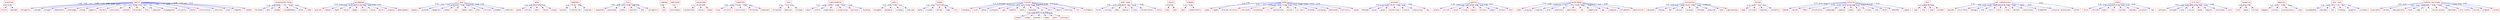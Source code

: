 strict digraph  {
	preserved	 [color=red,
		fontname=courier,
		shape=box];
	future	 [color=red,
		fontname=courier,
		shape=box];
	preserved -> future	 [color=blue,
		xlabel=0.03];
	boarded	 [color=red,
		fontname=courier,
		shape=box];
	preserved -> boarded	 [color=blue,
		xlabel=0.22];
	reality	 [color=red,
		fontname=courier,
		shape=box];
	diligently	 [color=red,
		fontname=courier,
		shape=box];
	reality -> diligently	 [color=blue,
		xlabel=0.08];
	supreme	 [color=red,
		fontname=courier,
		shape=box];
	reality -> supreme	 [color=blue,
		xlabel=0.08];
	brought	 [color=red,
		fontname=courier,
		shape=box];
	reality -> brought	 [color=blue,
		xlabel=0.1];
	meditation	 [color=red,
		fontname=courier,
		shape=box];
	reality -> meditation	 [color=blue,
		xlabel=0.08];
	knowledge	 [color=red,
		fontname=courier,
		shape=box];
	reality -> knowledge	 [color=blue,
		xlabel=0.31];
	things	 [color=red,
		fontname=courier,
		shape=box];
	reality -> things	 [color=blue,
		xlabel=0.08];
	eagerly	 [color=red,
		fontname=courier,
		shape=box];
	reality -> eagerly	 [color=blue,
		xlabel=0.08];
	forward	 [color=red,
		fontname=courier,
		shape=box];
	reality -> forward	 [color=blue,
		xlabel=0.07];
	conclusion	 [color=red,
		fontname=courier,
		shape=box];
	reality -> conclusion	 [color=blue,
		xlabel=0.1];
	satiate	 [color=red,
		fontname=courier,
		shape=box];
	reality -> satiate	 [color=blue,
		xlabel=0.1];
	directed	 [color=red,
		fontname=courier,
		shape=box];
	reality -> directed	 [color=blue,
		xlabel=0.08];
	form	 [color=red,
		fontname=courier,
		shape=box];
	reality -> form	 [color=blue,
		xlabel=0.11];
	imparted	 [color=red,
		fontname=courier,
		shape=box];
	reality -> imparted	 [color=blue,
		xlabel=0.1];
	disappeared	 [color=red,
		fontname=courier,
		shape=box];
	reality -> disappeared	 [color=blue,
		xlabel=0.1];
	curiosity	 [color=red,
		fontname=courier,
		shape=box];
	reality -> curiosity	 [color=blue,
		xlabel=0.1];
	doubts	 [color=red,
		fontname=courier,
		shape=box];
	reality -> doubts	 [color=blue,
		xlabel=0.1];
	instructions	 [color=red,
		fontname=courier,
		shape=box];
	reality -> instructions	 [color=blue,
		xlabel=0.09];
	settling	 [color=red,
		fontname=courier,
		shape=box];
	reality -> settling	 [color=blue,
		xlabel=0.08];
	clear	 [color=red,
		fontname=courier,
		shape=box];
	reality -> clear	 [color=blue,
		xlabel=0.05];
	together	 [color=red,
		fontname=courier,
		shape=box];
	reality -> together	 [color=blue,
		xlabel=0.07];
	looked	 [color=red,
		fontname=courier,
		shape=box];
	reality -> looked	 [color=blue,
		xlabel=0.15];
	"shvetavaraha kalpa"	 [color=red,
		fontname=courier,
		shape=box];
	followed	 [color=red,
		fontname=courier,
		shape=box];
	"shvetavaraha kalpa" -> followed	 [color=blue,
		xlabel=0.36];
	manu	 [color=red,
		fontname=courier,
		shape=box];
	"shvetavaraha kalpa" -> manu	 [color=blue,
		xlabel=0.09];
	handed	 [color=red,
		fontname=courier,
		shape=box];
	"shvetavaraha kalpa" -> handed	 [color=blue,
		xlabel=0.08];
	shraddhadeva	 [color=red,
		fontname=courier,
		shape=box];
	"shvetavaraha kalpa" -> shraddhadeva	 [color=blue,
		xlabel=0.1];
	known	 [color=red,
		fontname=courier,
		shape=box];
	"shvetavaraha kalpa" -> known	 [color=blue,
		xlabel=0.07];
	name	 [color=red,
		fontname=courier,
		shape=box];
	"shvetavaraha kalpa" -> name	 [color=blue,
		xlabel=0.07];
	paramapada	 [color=red,
		fontname=courier,
		shape=box];
	glories	 [color=red,
		fontname=courier,
		shape=box];
	paramapada -> glories	 [color=blue,
		xlabel=0.35];
	domain	 [color=red,
		fontname=courier,
		shape=box];
	paramapada -> domain	 [color=blue,
		xlabel=0.34];
	death	 [color=red,
		fontname=courier,
		shape=box];
	paramapada -> death	 [color=blue,
		xlabel=0.36];
	return	 [color=red,
		fontname=courier,
		shape=box];
	paramapada -> return	 [color=blue,
		xlabel=0.33];
	began	 [color=red,
		fontname=courier,
		shape=box];
	paramapada -> began	 [color=blue,
		xlabel=0.35];
	vishnu	 [color=red,
		fontname=courier,
		shape=box];
	paramapada -> vishnu	 [color=blue,
		xlabel=0.35];
	place	 [color=red,
		fontname=courier,
		shape=box];
	paramapada -> place	 [color=blue,
		xlabel=0.34];
	birth	 [color=red,
		fontname=courier,
		shape=box];
	paramapada -> birth	 [color=blue,
		xlabel=0.43];
	singing	 [color=red,
		fontname=courier,
		shape=box];
	paramapada -> singing	 [color=blue,
		xlabel=0.44];
	emancipates	 [color=red,
		fontname=courier,
		shape=box];
	paramapada -> emancipates	 [color=blue,
		xlabel=0.34];
	save	 [color=red,
		fontname=courier,
		shape=box];
	aquatic	 [color=red,
		fontname=courier,
		shape=box];
	save -> aquatic	 [color=blue,
		xlabel=0.25];
	exalted	 [color=red,
		fontname=courier,
		shape=box];
	save -> exalted	 [color=blue,
		xlabel=0.3];
	dangerous	 [color=red,
		fontname=courier,
		shape=box];
	save -> dangerous	 [color=blue,
		xlabel=0.3];
	weaker	 [color=red,
		fontname=courier,
		shape=box];
	save -> weaker	 [color=blue,
		xlabel=0.34];
	soul	 [color=red,
		fontname=courier,
		shape=box];
	save -> soul	 [color=blue,
		xlabel=0.32];
	"weaker ones"	 [color=red,
		fontname=courier,
		shape=box];
	save -> "weaker ones"	 [color=blue,
		xlabel=0.22];
	ones	 [color=red,
		fontname=courier,
		shape=box];
	save -> ones	 [color=blue,
		xlabel=0.29];
	survive	 [color=red,
		fontname=courier,
		shape=box];
	save -> survive	 [color=blue,
		xlabel=0.27];
	pleaded	 [color=red,
		fontname=courier,
		shape=box];
	save -> pleaded	 [color=blue,
		xlabel=0.33];
	creatures	 [color=red,
		fontname=courier,
		shape=box];
	save -> creatures	 [color=blue,
		xlabel=0.29];
	water	 [color=red,
		fontname=courier,
		shape=box];
	palms	 [color=red,
		fontname=courier,
		shape=box];
	water -> palms	 [color=blue,
		xlabel=0.04];
	hollow	 [color=red,
		fontname=courier,
		shape=box];
	water -> hollow	 [color=blue,
		xlabel=0.04];
	small	 [color=red,
		fontname=courier,
		shape=box];
	water -> small	 [color=blue,
		xlabel=0.21];
	found	 [color=red,
		fontname=courier,
		shape=box];
	water -> found	 [color=blue,
		xlabel=0.02];
	along	 [color=red,
		fontname=courier,
		shape=box];
	water -> along	 [color=blue,
		xlabel=0.03];
	kamandalu	 [color=red,
		fontname=courier,
		shape=box];
	pitcher	 [color=red,
		fontname=courier,
		shape=box];
	kamandalu -> pitcher	 [color=blue,
		xlabel=0.29];
	transferred	 [color=red,
		fontname=courier,
		shape=box];
	kamandalu -> transferred	 [color=blue,
		xlabel=0.34];
	outgrown	 [color=red,
		fontname=courier,
		shape=box];
	kamandalu -> outgrown	 [color=blue,
		xlabel=0.34];
	fish	 [color=red,
		fontname=courier,
		shape=box];
	requested	 [color=red,
		fontname=courier,
		shape=box];
	fish -> requested	 [color=blue,
		xlabel=0.09];
	expressed	 [color=red,
		fontname=courier,
		shape=box];
	fish -> expressed	 [color=blue,
		xlabel=0.08];
	safety	 [color=red,
		fontname=courier,
		shape=box];
	fish -> safety	 [color=blue,
		xlabel=0.31];
	vigilant	 [color=red,
		fontname=courier,
		shape=box];
	fish -> vigilant	 [color=blue,
		xlabel=0.09];
	fear	 [color=red,
		fontname=courier,
		shape=box];
	fish -> fear	 [color=blue,
		xlabel=0.08];
	alligators	 [color=red,
		fontname=courier,
		shape=box];
	fish -> alligators	 [color=blue,
		xlabel=0.09];
	sighted	 [color=red,
		fontname=courier,
		shape=box];
	soon	 [color=red,
		fontname=courier,
		shape=box];
	sighted -> soon	 [color=blue,
		xlabel=0.26];
	meditated	 [color=red,
		fontname=courier,
		shape=box];
	accordingly	 [color=red,
		fontname=courier,
		shape=box];
	meditated -> accordingly	 [color=blue,
		xlabel=0.2];
	satyavrata	 [color=red,
		fontname=courier,
		shape=box];
	concentrate	 [color=red,
		fontname=courier,
		shape=box];
	satyavrata -> concentrate	 [color=blue,
		xlabel=0.11];
	rescue	 [color=red,
		fontname=courier,
		shape=box];
	satyavrata -> rescue	 [color=blue,
		xlabel=0.39];
	asked	 [color=red,
		fontname=courier,
		shape=box];
	satyavrata -> asked	 [color=blue,
		xlabel=0.07];
	cooperate	 [color=red,
		fontname=courier,
		shape=box];
	king	 [color=red,
		fontname=courier,
		shape=box];
	cooperate -> king	 [color=blue,
		xlabel=0.04];
	strictly	 [color=red,
		fontname=courier,
		shape=box];
	cooperate -> strictly	 [color=blue,
		xlabel=0.04];
	instruction	 [color=red,
		fontname=courier,
		shape=box];
	cooperate -> instruction	 [color=blue,
		xlabel=0.04];
	following	 [color=red,
		fontname=courier,
		shape=box];
	cooperate -> following	 [color=blue,
		xlabel=0.03];
	expected	 [color=red,
		fontname=courier,
		shape=box];
	cooperate -> expected	 [color=blue,
		xlabel=0.21];
	load	 [color=red,
		fontname=courier,
		shape=box];
	collected	 [color=red,
		fontname=courier,
		shape=box];
	load -> collected	 [color=blue,
		xlabel=0.28];
	material	 [color=red,
		fontname=courier,
		shape=box];
	load -> material	 [color=blue,
		xlabel=0.2];
	already	 [color=red,
		fontname=courier,
		shape=box];
	load -> already	 [color=blue,
		xlabel=0.14];
	transcendental	 [color=red,
		fontname=courier,
		shape=box];
	heart	 [color=red,
		fontname=courier,
		shape=box];
	transcendental -> heart	 [color=blue,
		xlabel=0.27];
	within	 [color=red,
		fontname=courier,
		shape=box];
	transcendental -> within	 [color=blue,
		xlabel=0.28];
	experience	 [color=red,
		fontname=courier,
		shape=box];
	transcendental -> experience	 [color=blue,
		xlabel=0.29];
	visualizing	 [color=red,
		fontname=courier,
		shape=box];
	transcendental -> visualizing	 [color=blue,
		xlabel=0.25];
	glorious	 [color=red,
		fontname=courier,
		shape=box];
	transcendental -> glorious	 [color=blue,
		xlabel=0.27];
	residing	 [color=red,
		fontname=courier,
		shape=box];
	transcendental -> residing	 [color=blue,
		xlabel=0.23];
	seers	 [color=red,
		fontname=courier,
		shape=box];
	navigate	 [color=red,
		fontname=courier,
		shape=box];
	seers -> navigate	 [color=blue,
		xlabel=0.09];
	guidance	 [color=red,
		fontname=courier,
		shape=box];
	seers -> guidance	 [color=blue,
		xlabel=0.09];
	surging	 [color=red,
		fontname=courier,
		shape=box];
	seers -> surging	 [color=blue,
		xlabel=0.07];
	unnerved	 [color=red,
		fontname=courier,
		shape=box];
	seers -> unnerved	 [color=blue,
		xlabel=0.3];
	brahma	 [color=red,
		fontname=courier,
		shape=box];
	wakes	 [color=red,
		fontname=courier,
		shape=box];
	brahma -> wakes	 [color=blue,
		xlabel=0.34];
	slumber	 [color=red,
		fontname=courier,
		shape=box];
	brahma -> slumber	 [color=blue,
		xlabel=0.34];
	afloat	 [color=red,
		fontname=courier,
		shape=box];
	brahma -> afloat	 [color=blue,
		xlabel=0.3];
	keep	 [color=red,
		fontname=courier,
		shape=box];
	brahma -> keep	 [color=blue,
		xlabel=0.27];
	till	 [color=red,
		fontname=courier,
		shape=box];
	brahma -> till	 [color=blue,
		xlabel=0.31];
	vivasvan	 [color=red,
		fontname=courier,
		shape=box];
	standing	 [color=red,
		fontname=courier,
		shape=box];
	vivasvan -> standing	 [color=blue,
		xlabel=0.11];
	river	 [color=red,
		fontname=courier,
		shape=box];
	vivasvan -> river	 [color=blue,
		xlabel=0.14];
	manes	 [color=red,
		fontname=courier,
		shape=box];
	vivasvan -> manes	 [color=blue,
		xlabel=0.12];
	grandson	 [color=red,
		fontname=courier,
		shape=box];
	vivasvan -> grandson	 [color=blue,
		xlabel=0.12];
	god	 [color=red,
		fontname=courier,
		shape=box];
	vivasvan -> god	 [color=blue,
		xlabel=0.11];
	handful	 [color=red,
		fontname=courier,
		shape=box];
	vivasvan -> handful	 [color=blue,
		xlabel=0.12];
	aditi	 [color=red,
		fontname=courier,
		shape=box];
	vivasvan -> aditi	 [color=blue,
		xlabel=0.12];
	kashyapa	 [color=red,
		fontname=courier,
		shape=box];
	vivasvan -> kashyapa	 [color=blue,
		xlabel=0.35];
	one	 [color=red,
		fontname=courier,
		shape=box];
	vivasvan -> one	 [color=blue,
		xlabel=0.06];
	born	 [color=red,
		fontname=courier,
		shape=box];
	vivasvan -> born	 [color=blue,
		xlabel=0.09];
	rapid	 [color=red,
		fontname=courier,
		shape=box];
	vivasvan -> rapid	 [color=blue,
		xlabel=0.01];
	offering	 [color=red,
		fontname=courier,
		shape=box];
	vivasvan -> offering	 [color=blue,
		xlabel=0.08];
	sun	 [color=red,
		fontname=courier,
		shape=box];
	vivasvan -> sun	 [color=blue,
		xlabel=0.11];
	kritamala	 [color=red,
		fontname=courier,
		shape=box];
	vivasvan -> kritamala	 [color=blue,
		xlabel=0.12];
	growth	 [color=red,
		fontname=courier,
		shape=box];
	one -> growth	 [color=blue,
		xlabel=0.03];
	larger	 [color=red,
		fontname=courier,
		shape=box];
	one -> larger	 [color=blue,
		xlabel=0.02];
	another	 [color=red,
		fontname=courier,
		shape=box];
	one -> another	 [color=blue,
		xlabel=0.01];
	taken	 [color=red,
		fontname=courier,
		shape=box];
	one -> taken	 [color=blue,
		xlabel=0.02];
	pond	 [color=red,
		fontname=courier,
		shape=box];
	one -> pond	 [color=blue,
		xlabel=0.03];
	previous	 [color=red,
		fontname=courier,
		shape=box];
	one -> previous	 [color=blue,
		xlabel=0.02];
	"sheer power"	 [color=red,
		fontname=courier,
		shape=box];
	horse	 [color=red,
		fontname=courier,
		shape=box];
	"sheer power" -> horse	 [color=blue,
		xlabel=0.05];
	sitting	 [color=red,
		fontname=courier,
		shape=box];
	"sheer power" -> sitting	 [color=blue,
		xlabel=0.35];
	head	 [color=red,
		fontname=courier,
		shape=box];
	"sheer power" -> head	 [color=blue,
		xlabel=0.04];
	danava	 [color=red,
		fontname=courier,
		shape=box];
	"sheer power" -> danava	 [color=blue,
		xlabel=0.07];
	close	 [color=red,
		fontname=courier,
		shape=box];
	"sheer power" -> close	 [color=blue,
		xlabel=0.3];
	concentration	 [color=red,
		fontname=courier,
		shape=box];
	"sheer power" -> concentration	 [color=blue,
		xlabel=0.06];
	stole	 [color=red,
		fontname=courier,
		shape=box];
	"sheer power" -> stole	 [color=blue,
		xlabel=0.06];
	vasuki	 [color=red,
		fontname=courier,
		shape=box];
	tied	 [color=red,
		fontname=courier,
		shape=box];
	vasuki -> tied	 [color=blue,
		xlabel=0.27];
	boat	 [color=red,
		fontname=courier,
		shape=box];
	vasuki -> boat	 [color=blue,
		xlabel=0.32];
	dropped	 [color=red,
		fontname=courier,
		shape=box];
	back	 [color=red,
		fontname=courier,
		shape=box];
	dropped -> back	 [color=blue,
		xlabel=0.18];
	inadvertently	 [color=red,
		fontname=courier,
		shape=box];
	dropped -> inadvertently	 [color=blue,
		xlabel=0.21];
	kalpa	 [color=red,
		fontname=courier,
		shape=box];
	vedas	 [color=red,
		fontname=courier,
		shape=box];
	kalpa -> vedas	 [color=blue,
		xlabel=0.12];
	named	 [color=red,
		fontname=courier,
		shape=box];
	kalpa -> named	 [color=blue,
		xlabel=0.08];
	"dravida territory"	 [color=red,
		fontname=courier,
		shape=box];
	kalpa -> "dravida territory"	 [color=blue,
		xlabel=0.01];
	retrieved	 [color=red,
		fontname=courier,
		shape=box];
	kalpa -> retrieved	 [color=blue,
		xlabel=0.1];
	preceding	 [color=red,
		fontname=courier,
		shape=box];
	kalpa -> preceding	 [color=blue,
		xlabel=0.09];
	sri	 [color=red,
		fontname=courier,
		shape=box];
	kalpa -> sri	 [color=blue,
		xlabel=0.09];
	perceiving	 [color=red,
		fontname=courier,
		shape=box];
	kalpa -> perceiving	 [color=blue,
		xlabel=0.04];
	action	 [color=red,
		fontname=courier,
		shape=box];
	kalpa -> action	 [color=blue,
		xlabel=0.09];
	"sri hari"	 [color=red,
		fontname=courier,
		shape=box];
	kalpa -> "sri hari"	 [color=blue,
		xlabel=0.12];
	dravida	 [color=red,
		fontname=courier,
		shape=box];
	kalpa -> dravida	 [color=blue,
		xlabel=0.11];
	assuming	 [color=red,
		fontname=courier,
		shape=box];
	kalpa -> assuming	 [color=blue,
		xlabel=0.09];
	mentioned	 [color=red,
		fontname=courier,
		shape=box];
	kalpa -> mentioned	 [color=blue,
		xlabel=0.03];
	territory	 [color=red,
		fontname=courier,
		shape=box];
	kalpa -> territory	 [color=blue,
		xlabel=0.12];
	saved	 [color=red,
		fontname=courier,
		shape=box];
	kalpa -> saved	 [color=blue,
		xlabel=0.36];
	narayana	 [color=red,
		fontname=courier,
		shape=box];
	devotee	 [color=red,
		fontname=courier,
		shape=box];
	narayana -> devotee	 [color=blue,
		xlabel=0.07];
	given	 [color=red,
		fontname=courier,
		shape=box];
	narayana -> given	 [color=blue,
		xlabel=0.05];
	great	 [color=red,
		fontname=courier,
		shape=box];
	narayana -> great	 [color=blue,
		xlabel=0.04];
	austerities	 [color=red,
		fontname=courier,
		shape=box];
	narayana -> austerities	 [color=blue,
		xlabel=0.27];
	severe	 [color=red,
		fontname=courier,
		shape=box];
	narayana -> severe	 [color=blue,
		xlabel=0.05];
	subsisting	 [color=red,
		fontname=courier,
		shape=box];
	narayana -> subsisting	 [color=blue,
		xlabel=0.06];
	was	 [color=red,
		fontname=courier,
		shape=box];
	narayana -> was	 [color=blue,
		xlabel=0.05];
	species	 [color=red,
		fontname=courier,
		shape=box];
	plants	 [color=red,
		fontname=courier,
		shape=box];
	species -> plants	 [color=blue,
		xlabel=0.29];
	arrival	 [color=red,
		fontname=courier,
		shape=box];
	species -> arrival	 [color=blue,
		xlabel=0.09];
	seven	 [color=red,
		fontname=courier,
		shape=box];
	species -> seven	 [color=blue,
		xlabel=0.06];
	living	 [color=red,
		fontname=courier,
		shape=box];
	species -> living	 [color=blue,
		xlabel=0.07];
	await	 [color=red,
		fontname=courier,
		shape=box];
	species -> await	 [color=blue,
		xlabel=0.08];
	collect	 [color=red,
		fontname=courier,
		shape=box];
	species -> collect	 [color=blue,
		xlabel=0.08];
	seeds	 [color=red,
		fontname=courier,
		shape=box];
	species -> seeds	 [color=blue,
		xlabel=0.07];
	various	 [color=red,
		fontname=courier,
		shape=box];
	species -> various	 [color=blue,
		xlabel=0.06];
	sent	 [color=red,
		fontname=courier,
		shape=box];
	species -> sent	 [color=blue,
		xlabel=0.07];
	parabrahman	 [color=red,
		fontname=courier,
		shape=box];
	shed	 [color=red,
		fontname=courier,
		shape=box];
	parabrahman -> shed	 [color=blue,
		xlabel=0.12];
	praying	 [color=red,
		fontname=courier,
		shape=box];
	parabrahman -> praying	 [color=blue,
		xlabel=0.08];
	cleanses	 [color=red,
		fontname=courier,
		shape=box];
	parabrahman -> cleanses	 [color=blue,
		xlabel=0.35];
	mind	 [color=red,
		fontname=courier,
		shape=box];
	parabrahman -> mind	 [color=blue,
		xlabel=0.11];
	ignorance	 [color=red,
		fontname=courier,
		shape=box];
	parabrahman -> ignorance	 [color=blue,
		xlabel=0.1];
	impurities	 [color=red,
		fontname=courier,
		shape=box];
	parabrahman -> impurities	 [color=blue,
		xlabel=0.1];
	see	 [color=red,
		fontname=courier,
		shape=box];
	parabrahman -> see	 [color=blue,
		xlabel=0.07];
	indwelling	 [color=red,
		fontname=courier,
		shape=box];
	parabrahman -> indwelling	 [color=blue,
		xlabel=0.08];
	ego	 [color=red,
		fontname=courier,
		shape=box];
	parabrahman -> ego	 [color=blue,
		xlabel=0.08];
	prepares	 [color=red,
		fontname=courier,
		shape=box];
	parabrahman -> prepares	 [color=blue,
		xlabel=0.11];
	enlightens	 [color=red,
		fontname=courier,
		shape=box];
	parabrahman -> enlightens	 [color=blue,
		xlabel=0.1];
	destructive	 [color=red,
		fontname=courier,
		shape=box];
	parabrahman -> destructive	 [color=blue,
		xlabel=0.08];
	incarnation	 [color=red,
		fontname=courier,
		shape=box];
	devotees	 [color=red,
		fontname=courier,
		shape=box];
	incarnation -> devotees	 [color=blue,
		xlabel=0.07];
	taking	 [color=red,
		fontname=courier,
		shape=box];
	incarnation -> taking	 [color=blue,
		xlabel=0.04];
	had	 [color=red,
		fontname=courier,
		shape=box];
	incarnation -> had	 [color=blue,
		xlabel=0.07];
	saviour	 [color=red,
		fontname=courier,
		shape=box];
	incarnation -> saviour	 [color=blue,
		xlabel=0.06];
	purpose	 [color=red,
		fontname=courier,
		shape=box];
	incarnation -> purpose	 [color=blue,
		xlabel=0.07];
	informed	 [color=red,
		fontname=courier,
		shape=box];
	incarnation -> informed	 [color=blue,
		xlabel=0.07];
	enquired	 [color=red,
		fontname=courier,
		shape=box];
	incarnation -> enquired	 [color=blue,
		xlabel=0.08];
	come	 [color=red,
		fontname=courier,
		shape=box];
	incarnation -> come	 [color=blue,
		xlabel=0.06];
	approaching	 [color=red,
		fontname=courier,
		shape=box];
	incarnation -> approaching	 [color=blue,
		xlabel=0.27];
	horned	 [color=red,
		fontname=courier,
		shape=box];
	huge	 [color=red,
		fontname=courier,
		shape=box];
	horned -> huge	 [color=blue,
		xlabel=0.19];
	arrived	 [color=red,
		fontname=courier,
		shape=box];
	horned -> arrived	 [color=blue,
		xlabel=0.26];
	response	 [color=red,
		fontname=courier,
		shape=box];
	horned -> response	 [color=blue,
		xlabel=0.3];
	instantly	 [color=red,
		fontname=courier,
		shape=box];
	horned -> instantly	 [color=blue,
		xlabel=0.21];
	universe	 [color=red,
		fontname=courier,
		shape=box];
	heaven	 [color=red,
		fontname=courier,
		shape=box];
	universe -> heaven	 [color=blue,
		xlabel=0.11];
	aerial	 [color=red,
		fontname=courier,
		shape=box];
	universe -> aerial	 [color=blue,
		xlabel=0.14];
	"'\x93in'"	 [color=red,
		fontname=courier,
		shape=box];
	universe -> "'\x93in'"	 [color=blue,
		xlabel=0.16];
	dissolution	 [color=red,
		fontname=courier,
		shape=box];
	universe -> dissolution	 [color=blue,
		xlabel=0.18];
	submerged	 [color=red,
		fontname=courier,
		shape=box];
	universe -> submerged	 [color=blue,
		xlabel=0.16];
	leading	 [color=red,
		fontname=courier,
		shape=box];
	universe -> leading	 [color=blue,
		xlabel=0.13];
	ocean	 [color=red,
		fontname=courier,
		shape=box];
	universe -> ocean	 [color=blue,
		xlabel=0.16];
	said	 [color=red,
		fontname=courier,
		shape=box];
	universe -> said	 [color=blue,
		xlabel=0.08];
	rising	 [color=red,
		fontname=courier,
		shape=box];
	universe -> rising	 [color=blue,
		xlabel=0.12];
	time	 [color=red,
		fontname=courier,
		shape=box];
	universe -> time	 [color=blue,
		xlabel=0.16];
	earth	 [color=red,
		fontname=courier,
		shape=box];
	universe -> earth	 [color=blue,
		xlabel=0.16];
	"'week\x92s'"	 [color=red,
		fontname=courier,
		shape=box];
	universe -> "'week\x92s'"	 [color=blue,
		xlabel=0.47];
	region	 [color=red,
		fontname=courier,
		shape=box];
	universe -> region	 [color=blue,
		xlabel=0.14];
	horn	 [color=red,
		fontname=courier,
		shape=box];
	rope	 [color=red,
		fontname=courier,
		shape=box];
	horn -> rope	 [color=blue,
		xlabel=0.07];
	tie	 [color=red,
		fontname=courier,
		shape=box];
	horn -> tie	 [color=blue,
		xlabel=0.08];
	used	 [color=red,
		fontname=courier,
		shape=box];
	horn -> used	 [color=blue,
		xlabel=0.05];
	serpent	 [color=red,
		fontname=courier,
		shape=box];
	horn -> serpent	 [color=blue,
		xlabel=0.29];
	"set righteousness"	 [color=red,
		fontname=courier,
		shape=box];
	decides	 [color=red,
		fontname=courier,
		shape=box];
	"set righteousness" -> decides	 [color=blue,
		xlabel=0.03];
	occurrence	 [color=red,
		fontname=courier,
		shape=box];
	"set righteousness" -> occurrence	 [color=blue,
		xlabel=0.03];
	deluge	 [color=red,
		fontname=courier,
		shape=box];
	"set righteousness" -> deluge	 [color=blue,
		xlabel=0.03];
	end	 [color=red,
		fontname=courier,
		shape=box];
	"set righteousness" -> end	 [color=blue,
		xlabel=0.03];
	rails	 [color=red,
		fontname=courier,
		shape=box];
	"set righteousness" -> rails	 [color=blue,
		xlabel=0.03];
	also	 [color=red,
		fontname=courier,
		shape=box];
	"set righteousness" -> also	 [color=blue,
		xlabel=0.02];
	lives	 [color=red,
		fontname=courier,
		shape=box];
	"set righteousness" -> lives	 [color=blue,
		xlabel=0.03];
	marked	 [color=red,
		fontname=courier,
		shape=box];
	"set righteousness" -> marked	 [color=blue,
		xlabel=0.04];
	constitutes	 [color=red,
		fontname=courier,
		shape=box];
	"set righteousness" -> constitutes	 [color=blue,
		xlabel=0.39];
	"'brahma\x92s'"	 [color=red,
		fontname=courier,
		shape=box];
	"set righteousness" -> "'brahma\x92s'"	 [color=blue,
		xlabel=0.03];
	"universe constitutes"	 [color=red,
		fontname=courier,
		shape=box];
	"set righteousness" -> "universe constitutes"	 [color=blue,
		xlabel=0.02];
	either	 [color=red,
		fontname=courier,
		shape=box];
	"set righteousness" -> either	 [color=blue,
		xlabel=0.02];
	sleep	 [color=red,
		fontname=courier,
		shape=box];
	force	 [color=red,
		fontname=courier,
		shape=box];
	sleep -> force	 [color=blue,
		xlabel=0.26];
	retired	 [color=red,
		fontname=courier,
		shape=box];
	sleep -> retired	 [color=blue,
		xlabel=0.26];
	habit	 [color=red,
		fontname=courier,
		shape=box];
	sleep -> habit	 [color=blue,
		xlabel=0.32];
	rest	 [color=red,
		fontname=courier,
		shape=box];
	sleep -> rest	 [color=blue,
		xlabel=0.27];
	recited	 [color=red,
		fontname=courier,
		shape=box];
	sleep -> recited	 [color=blue,
		xlabel=0.33];
	reached	 [color=red,
		fontname=courier,
		shape=box];
	sleep -> reached	 [color=blue,
		xlabel=0.45];
	occasion	 [color=red,
		fontname=courier,
		shape=box];
	sleep -> occasion	 [color=blue,
		xlabel=0.32];
	day	 [color=red,
		fontname=courier,
		shape=box];
	sleep -> day	 [color=blue,
		xlabel=0.32];
	"lord hari"	 [color=red,
		fontname=courier,
		shape=box];
	enormous	 [color=red,
		fontname=courier,
		shape=box];
	"lord hari" -> enormous	 [color=blue,
		xlabel=0.03];
	assumed	 [color=red,
		fontname=courier,
		shape=box];
	"lord hari" -> assumed	 [color=blue,
		xlabel=0.04];
	none	 [color=red,
		fontname=courier,
		shape=box];
	"lord hari" -> none	 [color=blue,
		xlabel=0.05];
	course	 [color=red,
		fontname=courier,
		shape=box];
	"lord hari" -> course	 [color=blue,
		xlabel=0.04];
	doubt	 [color=red,
		fontname=courier,
		shape=box];
	"lord hari" -> doubt	 [color=blue,
		xlabel=0.05];
	beyond	 [color=red,
		fontname=courier,
		shape=box];
	"lord hari" -> beyond	 [color=blue,
		xlabel=0.27];
	convinced	 [color=red,
		fontname=courier,
		shape=box];
	"lord hari" -> convinced	 [color=blue,
		xlabel=0.05];
	size	 [color=red,
		fontname=courier,
		shape=box];
	"lord hari" -> size	 [color=blue,
		xlabel=0.06];
	hayagriva	 [color=red,
		fontname=courier,
		shape=box];
	lord	 [color=red,
		fontname=courier,
		shape=box];
	hayagriva -> lord	 [color=blue,
		xlabel=0.09];
	demon	 [color=red,
		fontname=courier,
		shape=box];
	hayagriva -> demon	 [color=blue,
		xlabel=0.34];
	killed	 [color=red,
		fontname=courier,
		shape=box];
	hayagriva -> killed	 [color=blue,
		xlabel=0.07];
	measures	 [color=red,
		fontname=courier,
		shape=box];
	happens	 [color=red,
		fontname=courier,
		shape=box];
	measures -> happens	 [color=blue,
		xlabel=0.27];
	certain	 [color=red,
		fontname=courier,
		shape=box];
	measures -> certain	 [color=blue,
		xlabel=0.25];
	precautionary	 [color=red,
		fontname=courier,
		shape=box];
	measures -> precautionary	 [color=blue,
		xlabel=0.26];
	take	 [color=red,
		fontname=courier,
		shape=box];
	measures -> take	 [color=blue,
		xlabel=0.26];
	"raja rishi"	 [color=red,
		fontname=courier,
		shape=box];
	accommodate	 [color=red,
		fontname=courier,
		shape=box];
	"raja rishi" -> accommodate	 [color=blue,
		xlabel=0.39];
	decided	 [color=red,
		fontname=courier,
		shape=box];
	"raja rishi" -> decided	 [color=blue,
		xlabel=0.03];
	let	 [color=red,
		fontname=courier,
		shape=box];
	"raja rishi" -> let	 [color=blue,
		xlabel=0.1];
	finding	 [color=red,
		fontname=courier,
		shape=box];
	"raja rishi" -> finding	 [color=blue,
		xlabel=0.1];
	gigantic	 [color=red,
		fontname=courier,
		shape=box];
	"raja rishi" -> gigantic	 [color=blue,
		xlabel=0.1];
	suitable	 [color=red,
		fontname=courier,
		shape=box];
	"raja rishi" -> suitable	 [color=blue,
		xlabel=0.1];
	"sankhya philosophy"	 [color=red,
		fontname=courier,
		shape=box];
	available	 [color=red,
		fontname=courier,
		shape=box];
	"sankhya philosophy" -> available	 [color=blue,
		xlabel=0.01];
	purana	 [color=red,
		fontname=courier,
		shape=box];
	"sankhya philosophy" -> purana	 [color=blue,
		xlabel=0.47];
	matsyapurana	 [color=red,
		fontname=courier,
		shape=box];
	"sankhya philosophy" -> matsyapurana	 [color=blue,
		xlabel=0.01];
	royal	 [color=red,
		fontname=courier,
		shape=box];
	"sankhya philosophy" -> royal	 [color=blue,
		xlabel=0.01];
	sage	 [color=red,
		fontname=courier,
		shape=box];
	"sankhya philosophy" -> sage	 [color=blue,
		xlabel=0.39];
	us	 [color=red,
		fontname=courier,
		shape=box];
	"sankhya philosophy" -> us	 [color=blue,
		xlabel=0.01];
	"divine purana"	 [color=red,
		fontname=courier,
		shape=box];
	"sankhya philosophy" -> "divine purana"	 [color=blue,
		xlabel=0.05];
	educated	 [color=red,
		fontname=courier,
		shape=box];
	"sankhya philosophy" -> educated	 [color=blue,
		xlabel=0.01];
	"lord vishnu"	 [color=red,
		fontname=courier,
		shape=box];
	"sankhya philosophy" -> "lord vishnu"	 [color=blue,
		xlabel=0.02];
	divine	 [color=red,
		fontname=courier,
		shape=box];
	"sankhya philosophy" -> divine	 [color=blue,
		xlabel=0.01];
	pleased	 [color=red,
		fontname=courier,
		shape=box];
	"sankhya philosophy" -> pleased	 [color=blue,
		xlabel=0.01];
	called	 [color=red,
		fontname=courier,
		shape=box];
	"sankhya philosophy" -> called	 [color=blue,
		xlabel=0.01];
}
